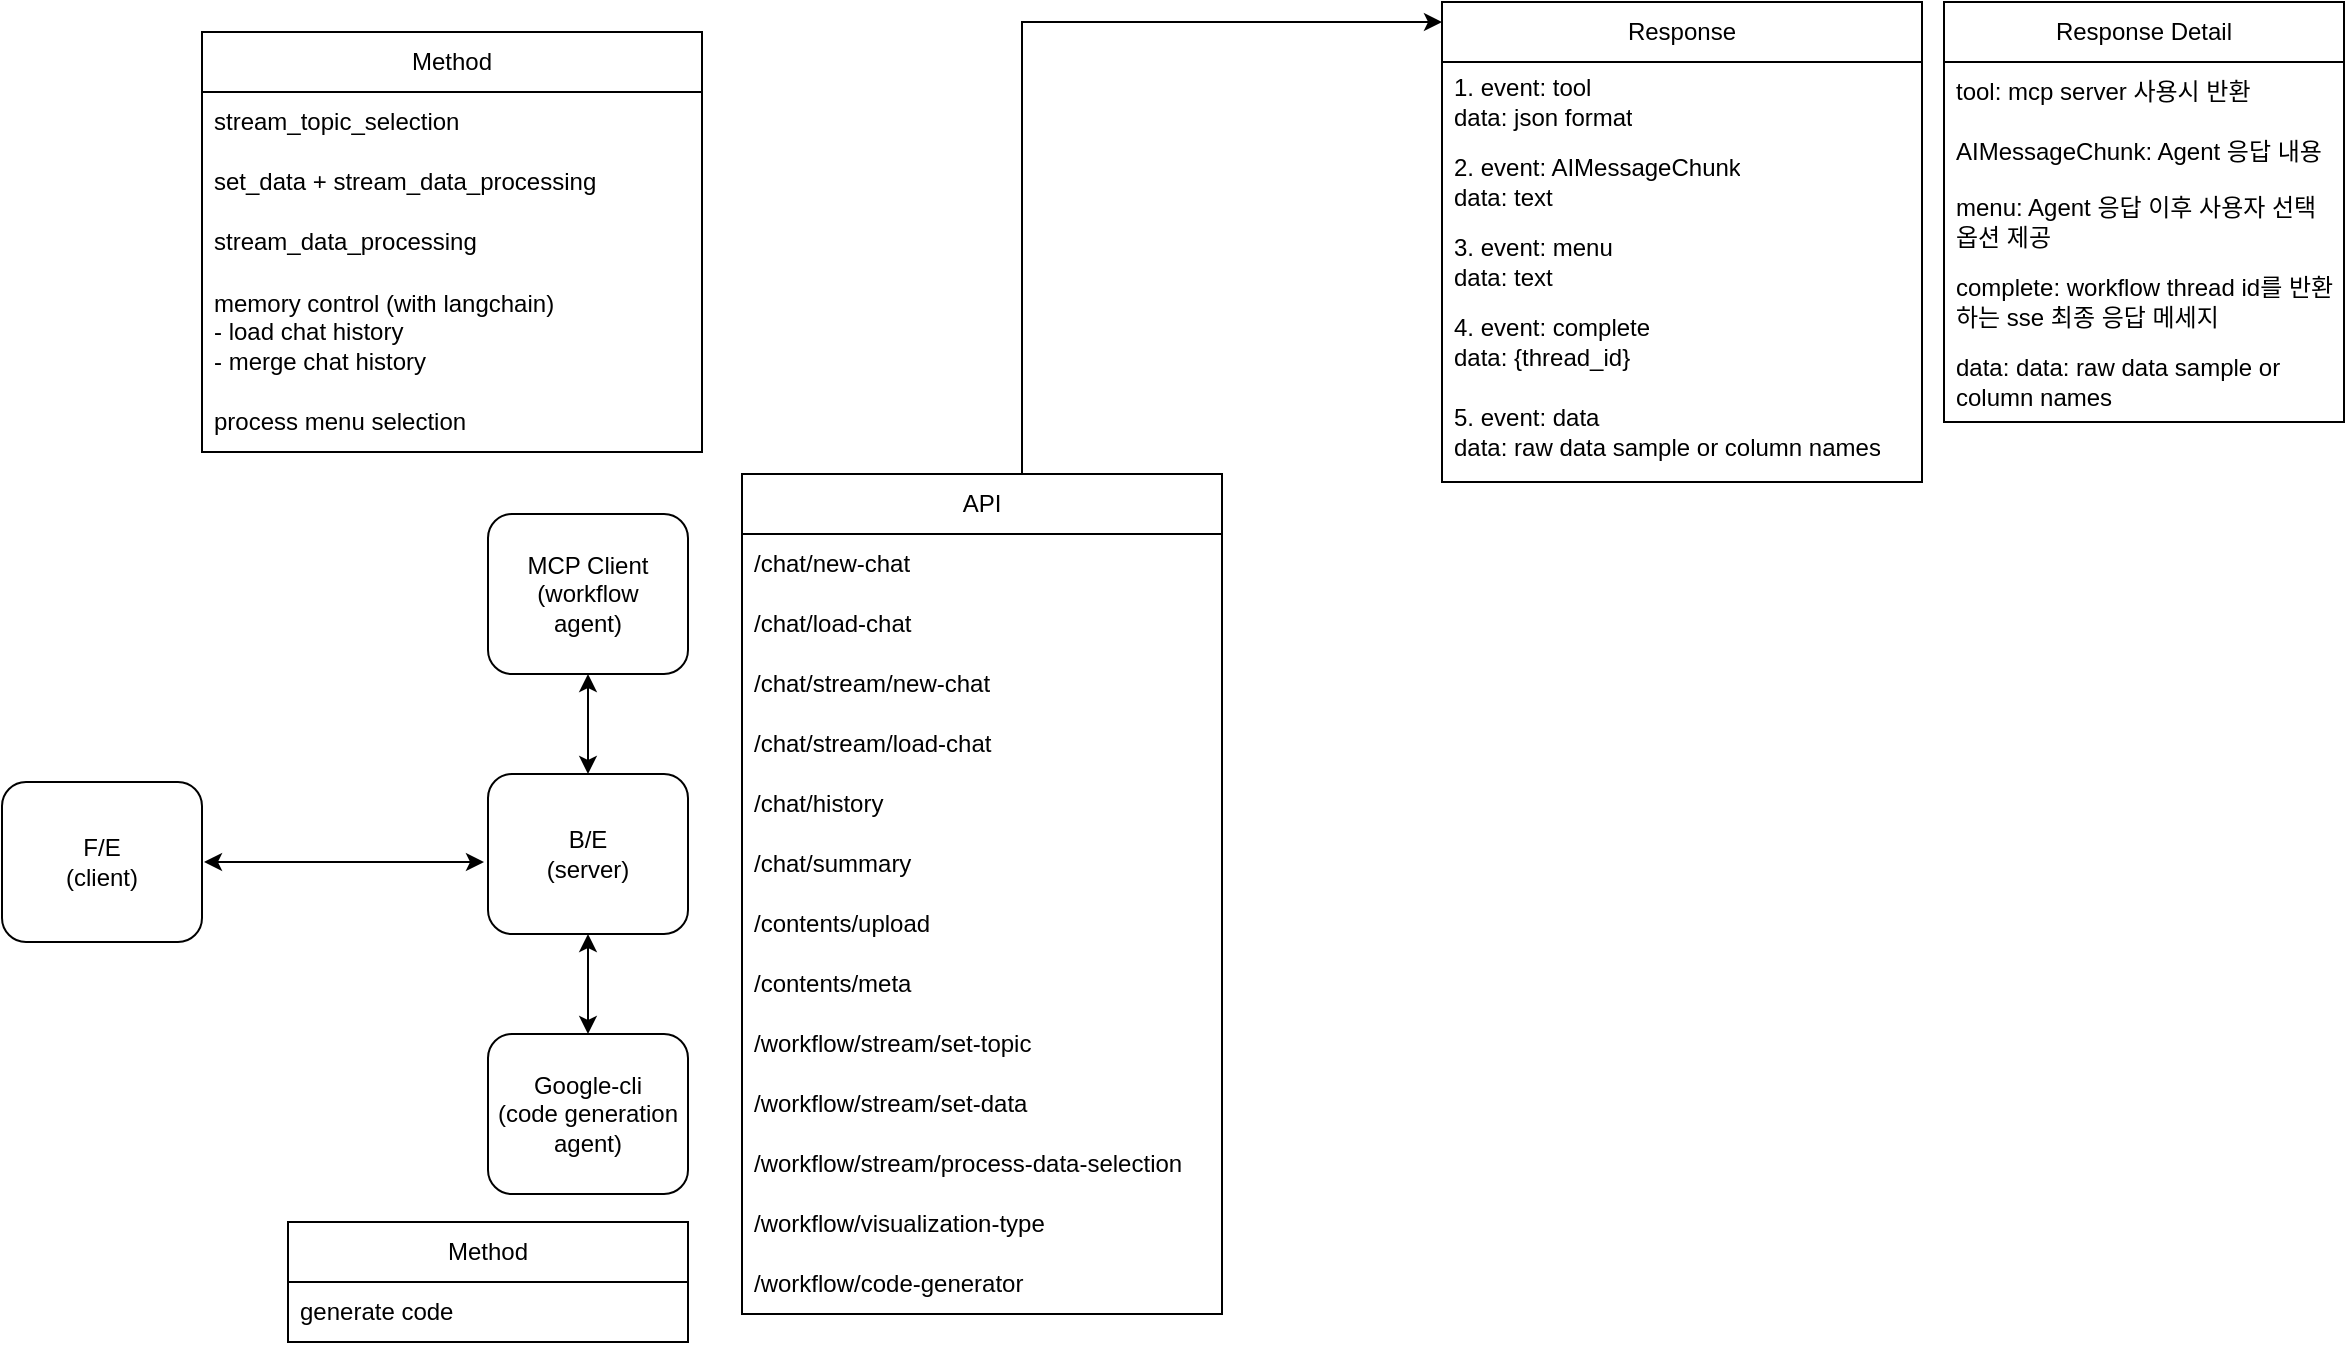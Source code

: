 <mxfile version="28.0.7">
  <diagram name="페이지-1" id="C2fgNOF9yrbnikC-MrI_">
    <mxGraphModel dx="1489" dy="1979" grid="1" gridSize="10" guides="1" tooltips="1" connect="1" arrows="1" fold="1" page="1" pageScale="1" pageWidth="827" pageHeight="1169" math="0" shadow="0">
      <root>
        <mxCell id="0" />
        <mxCell id="1" parent="0" />
        <mxCell id="KfStF2gttGucEyvPfkVE-1" value="F/E&lt;div&gt;(client)&lt;/div&gt;" style="rounded=1;whiteSpace=wrap;html=1;" parent="1" vertex="1">
          <mxGeometry x="170" y="200" width="100" height="80" as="geometry" />
        </mxCell>
        <mxCell id="KfStF2gttGucEyvPfkVE-2" value="B/E&lt;div&gt;(server)&lt;/div&gt;" style="rounded=1;whiteSpace=wrap;html=1;" parent="1" vertex="1">
          <mxGeometry x="413" y="196" width="100" height="80" as="geometry" />
        </mxCell>
        <mxCell id="KfStF2gttGucEyvPfkVE-3" value="MCP Client&lt;div&gt;(workflow&lt;br&gt;agent)&lt;/div&gt;" style="rounded=1;whiteSpace=wrap;html=1;" parent="1" vertex="1">
          <mxGeometry x="413" y="66" width="100" height="80" as="geometry" />
        </mxCell>
        <mxCell id="KfStF2gttGucEyvPfkVE-4" value="&lt;div&gt;Google-cli&lt;br&gt;(code generation&lt;br&gt;agent)&lt;/div&gt;" style="rounded=1;whiteSpace=wrap;html=1;" parent="1" vertex="1">
          <mxGeometry x="413" y="326" width="100" height="80" as="geometry" />
        </mxCell>
        <mxCell id="KfStF2gttGucEyvPfkVE-5" value="" style="endArrow=classic;startArrow=classic;html=1;rounded=0;entryX=0.5;entryY=0;entryDx=0;entryDy=0;exitX=0.5;exitY=1;exitDx=0;exitDy=0;" parent="1" source="KfStF2gttGucEyvPfkVE-2" target="KfStF2gttGucEyvPfkVE-4" edge="1">
          <mxGeometry width="50" height="50" relative="1" as="geometry">
            <mxPoint x="509" y="276" as="sourcePoint" />
            <mxPoint x="545" y="276" as="targetPoint" />
          </mxGeometry>
        </mxCell>
        <mxCell id="KfStF2gttGucEyvPfkVE-6" value="" style="endArrow=classic;startArrow=classic;html=1;rounded=0;entryX=0.5;entryY=1;entryDx=0;entryDy=0;exitX=0.5;exitY=0;exitDx=0;exitDy=0;" parent="1" source="KfStF2gttGucEyvPfkVE-2" target="KfStF2gttGucEyvPfkVE-3" edge="1">
          <mxGeometry width="50" height="50" relative="1" as="geometry">
            <mxPoint x="509" y="186" as="sourcePoint" />
            <mxPoint x="619" y="276" as="targetPoint" />
          </mxGeometry>
        </mxCell>
        <mxCell id="KfStF2gttGucEyvPfkVE-7" value="Method" style="swimlane;fontStyle=0;childLayout=stackLayout;horizontal=1;startSize=30;horizontalStack=0;resizeParent=1;resizeParentMax=0;resizeLast=0;collapsible=1;marginBottom=0;whiteSpace=wrap;html=1;" parent="1" vertex="1">
          <mxGeometry x="270" y="-175" width="250" height="210" as="geometry">
            <mxRectangle x="300" y="60" width="60" height="30" as="alternateBounds" />
          </mxGeometry>
        </mxCell>
        <mxCell id="KfStF2gttGucEyvPfkVE-8" value="stream_topic_selection" style="text;strokeColor=none;fillColor=none;align=left;verticalAlign=middle;spacingLeft=4;spacingRight=4;overflow=hidden;points=[[0,0.5],[1,0.5]];portConstraint=eastwest;rotatable=0;whiteSpace=wrap;html=1;" parent="KfStF2gttGucEyvPfkVE-7" vertex="1">
          <mxGeometry y="30" width="250" height="30" as="geometry" />
        </mxCell>
        <mxCell id="KfStF2gttGucEyvPfkVE-9" value="set_data +&amp;nbsp;stream_data_processing" style="text;strokeColor=none;fillColor=none;align=left;verticalAlign=middle;spacingLeft=4;spacingRight=4;overflow=hidden;points=[[0,0.5],[1,0.5]];portConstraint=eastwest;rotatable=0;whiteSpace=wrap;html=1;" parent="KfStF2gttGucEyvPfkVE-7" vertex="1">
          <mxGeometry y="60" width="250" height="30" as="geometry" />
        </mxCell>
        <mxCell id="KfStF2gttGucEyvPfkVE-10" value="stream_data_processing" style="text;strokeColor=none;fillColor=none;align=left;verticalAlign=middle;spacingLeft=4;spacingRight=4;overflow=hidden;points=[[0,0.5],[1,0.5]];portConstraint=eastwest;rotatable=0;whiteSpace=wrap;html=1;" parent="KfStF2gttGucEyvPfkVE-7" vertex="1">
          <mxGeometry y="90" width="250" height="30" as="geometry" />
        </mxCell>
        <mxCell id="KfStF2gttGucEyvPfkVE-11" value="memory control (with langchain)&lt;br&gt;- load chat history&lt;div&gt;- merge chat history&lt;/div&gt;" style="text;strokeColor=none;fillColor=none;align=left;verticalAlign=middle;spacingLeft=4;spacingRight=4;overflow=hidden;points=[[0,0.5],[1,0.5]];portConstraint=eastwest;rotatable=0;whiteSpace=wrap;html=1;" parent="KfStF2gttGucEyvPfkVE-7" vertex="1">
          <mxGeometry y="120" width="250" height="60" as="geometry" />
        </mxCell>
        <mxCell id="KfStF2gttGucEyvPfkVE-12" value="process menu selection" style="text;strokeColor=none;fillColor=none;align=left;verticalAlign=middle;spacingLeft=4;spacingRight=4;overflow=hidden;points=[[0,0.5],[1,0.5]];portConstraint=eastwest;rotatable=0;whiteSpace=wrap;html=1;" parent="KfStF2gttGucEyvPfkVE-7" vertex="1">
          <mxGeometry y="180" width="250" height="30" as="geometry" />
        </mxCell>
        <mxCell id="KfStF2gttGucEyvPfkVE-13" value="" style="endArrow=classic;startArrow=classic;html=1;rounded=0;exitX=1;exitY=0.5;exitDx=0;exitDy=0;" parent="1" edge="1">
          <mxGeometry width="50" height="50" relative="1" as="geometry">
            <mxPoint x="271" y="240" as="sourcePoint" />
            <mxPoint x="411" y="240" as="targetPoint" />
          </mxGeometry>
        </mxCell>
        <mxCell id="KfStF2gttGucEyvPfkVE-14" value="API" style="swimlane;fontStyle=0;childLayout=stackLayout;horizontal=1;startSize=30;horizontalStack=0;resizeParent=1;resizeParentMax=0;resizeLast=0;collapsible=1;marginBottom=0;whiteSpace=wrap;html=1;" parent="1" vertex="1">
          <mxGeometry x="540" y="46" width="240" height="420" as="geometry">
            <mxRectangle x="300" y="60" width="60" height="30" as="alternateBounds" />
          </mxGeometry>
        </mxCell>
        <mxCell id="KfStF2gttGucEyvPfkVE-15" value="/chat/new-chat" style="text;strokeColor=none;fillColor=none;align=left;verticalAlign=middle;spacingLeft=4;spacingRight=4;overflow=hidden;points=[[0,0.5],[1,0.5]];portConstraint=eastwest;rotatable=0;whiteSpace=wrap;html=1;" parent="KfStF2gttGucEyvPfkVE-14" vertex="1">
          <mxGeometry y="30" width="240" height="30" as="geometry" />
        </mxCell>
        <mxCell id="KfStF2gttGucEyvPfkVE-16" value="/chat/load-chat" style="text;strokeColor=none;fillColor=none;align=left;verticalAlign=middle;spacingLeft=4;spacingRight=4;overflow=hidden;points=[[0,0.5],[1,0.5]];portConstraint=eastwest;rotatable=0;whiteSpace=wrap;html=1;" parent="KfStF2gttGucEyvPfkVE-14" vertex="1">
          <mxGeometry y="60" width="240" height="30" as="geometry" />
        </mxCell>
        <mxCell id="KfStF2gttGucEyvPfkVE-17" value="/chat/stream/new-chat" style="text;strokeColor=none;fillColor=none;align=left;verticalAlign=middle;spacingLeft=4;spacingRight=4;overflow=hidden;points=[[0,0.5],[1,0.5]];portConstraint=eastwest;rotatable=0;whiteSpace=wrap;html=1;" parent="KfStF2gttGucEyvPfkVE-14" vertex="1">
          <mxGeometry y="90" width="240" height="30" as="geometry" />
        </mxCell>
        <mxCell id="KfStF2gttGucEyvPfkVE-18" value="/chat/stream/load-chat" style="text;strokeColor=none;fillColor=none;align=left;verticalAlign=middle;spacingLeft=4;spacingRight=4;overflow=hidden;points=[[0,0.5],[1,0.5]];portConstraint=eastwest;rotatable=0;whiteSpace=wrap;html=1;" parent="KfStF2gttGucEyvPfkVE-14" vertex="1">
          <mxGeometry y="120" width="240" height="30" as="geometry" />
        </mxCell>
        <mxCell id="KfStF2gttGucEyvPfkVE-49" value="/chat/history" style="text;strokeColor=none;fillColor=none;align=left;verticalAlign=middle;spacingLeft=4;spacingRight=4;overflow=hidden;points=[[0,0.5],[1,0.5]];portConstraint=eastwest;rotatable=0;whiteSpace=wrap;html=1;" parent="KfStF2gttGucEyvPfkVE-14" vertex="1">
          <mxGeometry y="150" width="240" height="30" as="geometry" />
        </mxCell>
        <mxCell id="rfeMkW5zbuUKpg52kj4C-1" value="/chat/summary" style="text;strokeColor=none;fillColor=none;align=left;verticalAlign=middle;spacingLeft=4;spacingRight=4;overflow=hidden;points=[[0,0.5],[1,0.5]];portConstraint=eastwest;rotatable=0;whiteSpace=wrap;html=1;" vertex="1" parent="KfStF2gttGucEyvPfkVE-14">
          <mxGeometry y="180" width="240" height="30" as="geometry" />
        </mxCell>
        <mxCell id="KfStF2gttGucEyvPfkVE-19" value="/contents/upload" style="text;strokeColor=none;fillColor=none;align=left;verticalAlign=middle;spacingLeft=4;spacingRight=4;overflow=hidden;points=[[0,0.5],[1,0.5]];portConstraint=eastwest;rotatable=0;whiteSpace=wrap;html=1;" parent="KfStF2gttGucEyvPfkVE-14" vertex="1">
          <mxGeometry y="210" width="240" height="30" as="geometry" />
        </mxCell>
        <mxCell id="rfeMkW5zbuUKpg52kj4C-2" value="/contents/meta" style="text;strokeColor=none;fillColor=none;align=left;verticalAlign=middle;spacingLeft=4;spacingRight=4;overflow=hidden;points=[[0,0.5],[1,0.5]];portConstraint=eastwest;rotatable=0;whiteSpace=wrap;html=1;" vertex="1" parent="KfStF2gttGucEyvPfkVE-14">
          <mxGeometry y="240" width="240" height="30" as="geometry" />
        </mxCell>
        <mxCell id="KfStF2gttGucEyvPfkVE-20" value="/workflow/stream/set-topic" style="text;strokeColor=none;fillColor=none;align=left;verticalAlign=middle;spacingLeft=4;spacingRight=4;overflow=hidden;points=[[0,0.5],[1,0.5]];portConstraint=eastwest;rotatable=0;whiteSpace=wrap;html=1;" parent="KfStF2gttGucEyvPfkVE-14" vertex="1">
          <mxGeometry y="270" width="240" height="30" as="geometry" />
        </mxCell>
        <mxCell id="KfStF2gttGucEyvPfkVE-21" value="/workflow/stream/set-data" style="text;strokeColor=none;fillColor=none;align=left;verticalAlign=middle;spacingLeft=4;spacingRight=4;overflow=hidden;points=[[0,0.5],[1,0.5]];portConstraint=eastwest;rotatable=0;whiteSpace=wrap;html=1;" parent="KfStF2gttGucEyvPfkVE-14" vertex="1">
          <mxGeometry y="300" width="240" height="30" as="geometry" />
        </mxCell>
        <mxCell id="KfStF2gttGucEyvPfkVE-22" value="/workflow/stream/process-data-selection" style="text;strokeColor=none;fillColor=none;align=left;verticalAlign=middle;spacingLeft=4;spacingRight=4;overflow=hidden;points=[[0,0.5],[1,0.5]];portConstraint=eastwest;rotatable=0;whiteSpace=wrap;html=1;" parent="KfStF2gttGucEyvPfkVE-14" vertex="1">
          <mxGeometry y="330" width="240" height="30" as="geometry" />
        </mxCell>
        <mxCell id="rfeMkW5zbuUKpg52kj4C-4" value="/workflow/visualization-type" style="text;strokeColor=none;fillColor=none;align=left;verticalAlign=middle;spacingLeft=4;spacingRight=4;overflow=hidden;points=[[0,0.5],[1,0.5]];portConstraint=eastwest;rotatable=0;whiteSpace=wrap;html=1;" vertex="1" parent="KfStF2gttGucEyvPfkVE-14">
          <mxGeometry y="360" width="240" height="30" as="geometry" />
        </mxCell>
        <mxCell id="KfStF2gttGucEyvPfkVE-23" value="/workflow/code-generator" style="text;strokeColor=none;fillColor=none;align=left;verticalAlign=middle;spacingLeft=4;spacingRight=4;overflow=hidden;points=[[0,0.5],[1,0.5]];portConstraint=eastwest;rotatable=0;whiteSpace=wrap;html=1;" parent="KfStF2gttGucEyvPfkVE-14" vertex="1">
          <mxGeometry y="390" width="240" height="30" as="geometry" />
        </mxCell>
        <mxCell id="KfStF2gttGucEyvPfkVE-24" value="Method" style="swimlane;fontStyle=0;childLayout=stackLayout;horizontal=1;startSize=30;horizontalStack=0;resizeParent=1;resizeParentMax=0;resizeLast=0;collapsible=1;marginBottom=0;whiteSpace=wrap;html=1;" parent="1" vertex="1">
          <mxGeometry x="313" y="420" width="200" height="60" as="geometry">
            <mxRectangle x="300" y="60" width="60" height="30" as="alternateBounds" />
          </mxGeometry>
        </mxCell>
        <mxCell id="KfStF2gttGucEyvPfkVE-25" value="generate code" style="text;strokeColor=none;fillColor=none;align=left;verticalAlign=middle;spacingLeft=4;spacingRight=4;overflow=hidden;points=[[0,0.5],[1,0.5]];portConstraint=eastwest;rotatable=0;whiteSpace=wrap;html=1;" parent="KfStF2gttGucEyvPfkVE-24" vertex="1">
          <mxGeometry y="30" width="200" height="30" as="geometry" />
        </mxCell>
        <mxCell id="KfStF2gttGucEyvPfkVE-27" value="Response Detail" style="swimlane;fontStyle=0;childLayout=stackLayout;horizontal=1;startSize=30;horizontalStack=0;resizeParent=1;resizeParentMax=0;resizeLast=0;collapsible=1;marginBottom=0;whiteSpace=wrap;html=1;" parent="1" vertex="1">
          <mxGeometry x="1141" y="-190" width="200" height="210" as="geometry">
            <mxRectangle x="300" y="60" width="60" height="30" as="alternateBounds" />
          </mxGeometry>
        </mxCell>
        <mxCell id="KfStF2gttGucEyvPfkVE-28" value="tool: mcp server 사용시 반환" style="text;strokeColor=none;fillColor=none;align=left;verticalAlign=middle;spacingLeft=4;spacingRight=4;overflow=hidden;points=[[0,0.5],[1,0.5]];portConstraint=eastwest;rotatable=0;whiteSpace=wrap;html=1;" parent="KfStF2gttGucEyvPfkVE-27" vertex="1">
          <mxGeometry y="30" width="200" height="30" as="geometry" />
        </mxCell>
        <mxCell id="KfStF2gttGucEyvPfkVE-29" value="AIMessageChunk: Agent 응답 내용" style="text;strokeColor=none;fillColor=none;align=left;verticalAlign=middle;spacingLeft=4;spacingRight=4;overflow=hidden;points=[[0,0.5],[1,0.5]];portConstraint=eastwest;rotatable=0;whiteSpace=wrap;html=1;" parent="KfStF2gttGucEyvPfkVE-27" vertex="1">
          <mxGeometry y="60" width="200" height="30" as="geometry" />
        </mxCell>
        <mxCell id="KfStF2gttGucEyvPfkVE-30" value="menu: Agent 응답 이후 사용자 선택 옵션 제공" style="text;strokeColor=none;fillColor=none;align=left;verticalAlign=middle;spacingLeft=4;spacingRight=4;overflow=hidden;points=[[0,0.5],[1,0.5]];portConstraint=eastwest;rotatable=0;whiteSpace=wrap;html=1;" parent="KfStF2gttGucEyvPfkVE-27" vertex="1">
          <mxGeometry y="90" width="200" height="40" as="geometry" />
        </mxCell>
        <mxCell id="KfStF2gttGucEyvPfkVE-31" value="complete: workflow thread id를 반환하는 sse 최종 응답 메세지" style="text;strokeColor=none;fillColor=none;align=left;verticalAlign=middle;spacingLeft=4;spacingRight=4;overflow=hidden;points=[[0,0.5],[1,0.5]];portConstraint=eastwest;rotatable=0;whiteSpace=wrap;html=1;" parent="KfStF2gttGucEyvPfkVE-27" vertex="1">
          <mxGeometry y="130" width="200" height="40" as="geometry" />
        </mxCell>
        <mxCell id="KfStF2gttGucEyvPfkVE-32" value="data: data: raw data sample or column names" style="text;strokeColor=none;fillColor=none;align=left;verticalAlign=middle;spacingLeft=4;spacingRight=4;overflow=hidden;points=[[0,0.5],[1,0.5]];portConstraint=eastwest;rotatable=0;whiteSpace=wrap;html=1;" parent="KfStF2gttGucEyvPfkVE-27" vertex="1">
          <mxGeometry y="170" width="200" height="40" as="geometry" />
        </mxCell>
        <mxCell id="KfStF2gttGucEyvPfkVE-33" value="Response" style="swimlane;fontStyle=0;childLayout=stackLayout;horizontal=1;startSize=30;horizontalStack=0;resizeParent=1;resizeParentMax=0;resizeLast=0;collapsible=1;marginBottom=0;whiteSpace=wrap;html=1;" parent="1" vertex="1">
          <mxGeometry x="890" y="-190" width="240" height="240" as="geometry">
            <mxRectangle x="300" y="60" width="60" height="30" as="alternateBounds" />
          </mxGeometry>
        </mxCell>
        <mxCell id="KfStF2gttGucEyvPfkVE-34" value="&lt;div&gt;1. event: tool&lt;/div&gt;&lt;div&gt;data: json format&lt;/div&gt;" style="text;strokeColor=none;fillColor=none;align=left;verticalAlign=middle;spacingLeft=4;spacingRight=4;overflow=hidden;points=[[0,0.5],[1,0.5]];portConstraint=eastwest;rotatable=0;whiteSpace=wrap;html=1;" parent="KfStF2gttGucEyvPfkVE-33" vertex="1">
          <mxGeometry y="30" width="240" height="40" as="geometry" />
        </mxCell>
        <mxCell id="KfStF2gttGucEyvPfkVE-35" value="&lt;div&gt;2. event: AIMessageChunk&lt;/div&gt;&lt;div&gt;data: text&lt;/div&gt;" style="text;strokeColor=none;fillColor=none;align=left;verticalAlign=middle;spacingLeft=4;spacingRight=4;overflow=hidden;points=[[0,0.5],[1,0.5]];portConstraint=eastwest;rotatable=0;whiteSpace=wrap;html=1;" parent="KfStF2gttGucEyvPfkVE-33" vertex="1">
          <mxGeometry y="70" width="240" height="40" as="geometry" />
        </mxCell>
        <mxCell id="KfStF2gttGucEyvPfkVE-36" value="&lt;div&gt;3. event: menu&lt;/div&gt;&lt;div&gt;data: text&lt;/div&gt;" style="text;strokeColor=none;fillColor=none;align=left;verticalAlign=middle;spacingLeft=4;spacingRight=4;overflow=hidden;points=[[0,0.5],[1,0.5]];portConstraint=eastwest;rotatable=0;whiteSpace=wrap;html=1;" parent="KfStF2gttGucEyvPfkVE-33" vertex="1">
          <mxGeometry y="110" width="240" height="40" as="geometry" />
        </mxCell>
        <mxCell id="KfStF2gttGucEyvPfkVE-37" value="&lt;div&gt;4. event: complete&lt;/div&gt;&lt;div&gt;data: {thread_id}&lt;/div&gt;" style="text;strokeColor=none;fillColor=none;align=left;verticalAlign=middle;spacingLeft=4;spacingRight=4;overflow=hidden;points=[[0,0.5],[1,0.5]];portConstraint=eastwest;rotatable=0;whiteSpace=wrap;html=1;" parent="KfStF2gttGucEyvPfkVE-33" vertex="1">
          <mxGeometry y="150" width="240" height="40" as="geometry" />
        </mxCell>
        <mxCell id="KfStF2gttGucEyvPfkVE-38" value="&lt;div&gt;5. event: data&lt;/div&gt;&lt;div&gt;data: raw data sample or column names&lt;/div&gt;" style="text;strokeColor=none;fillColor=none;align=left;verticalAlign=middle;spacingLeft=4;spacingRight=4;overflow=hidden;points=[[0,0.5],[1,0.5]];portConstraint=eastwest;rotatable=0;whiteSpace=wrap;html=1;" parent="KfStF2gttGucEyvPfkVE-33" vertex="1">
          <mxGeometry y="190" width="240" height="50" as="geometry" />
        </mxCell>
        <mxCell id="KfStF2gttGucEyvPfkVE-39" style="edgeStyle=orthogonalEdgeStyle;rounded=0;orthogonalLoop=1;jettySize=auto;html=1;" parent="1" source="KfStF2gttGucEyvPfkVE-14" target="KfStF2gttGucEyvPfkVE-33" edge="1">
          <mxGeometry relative="1" as="geometry">
            <Array as="points">
              <mxPoint x="680" y="-180" />
            </Array>
          </mxGeometry>
        </mxCell>
      </root>
    </mxGraphModel>
  </diagram>
</mxfile>

